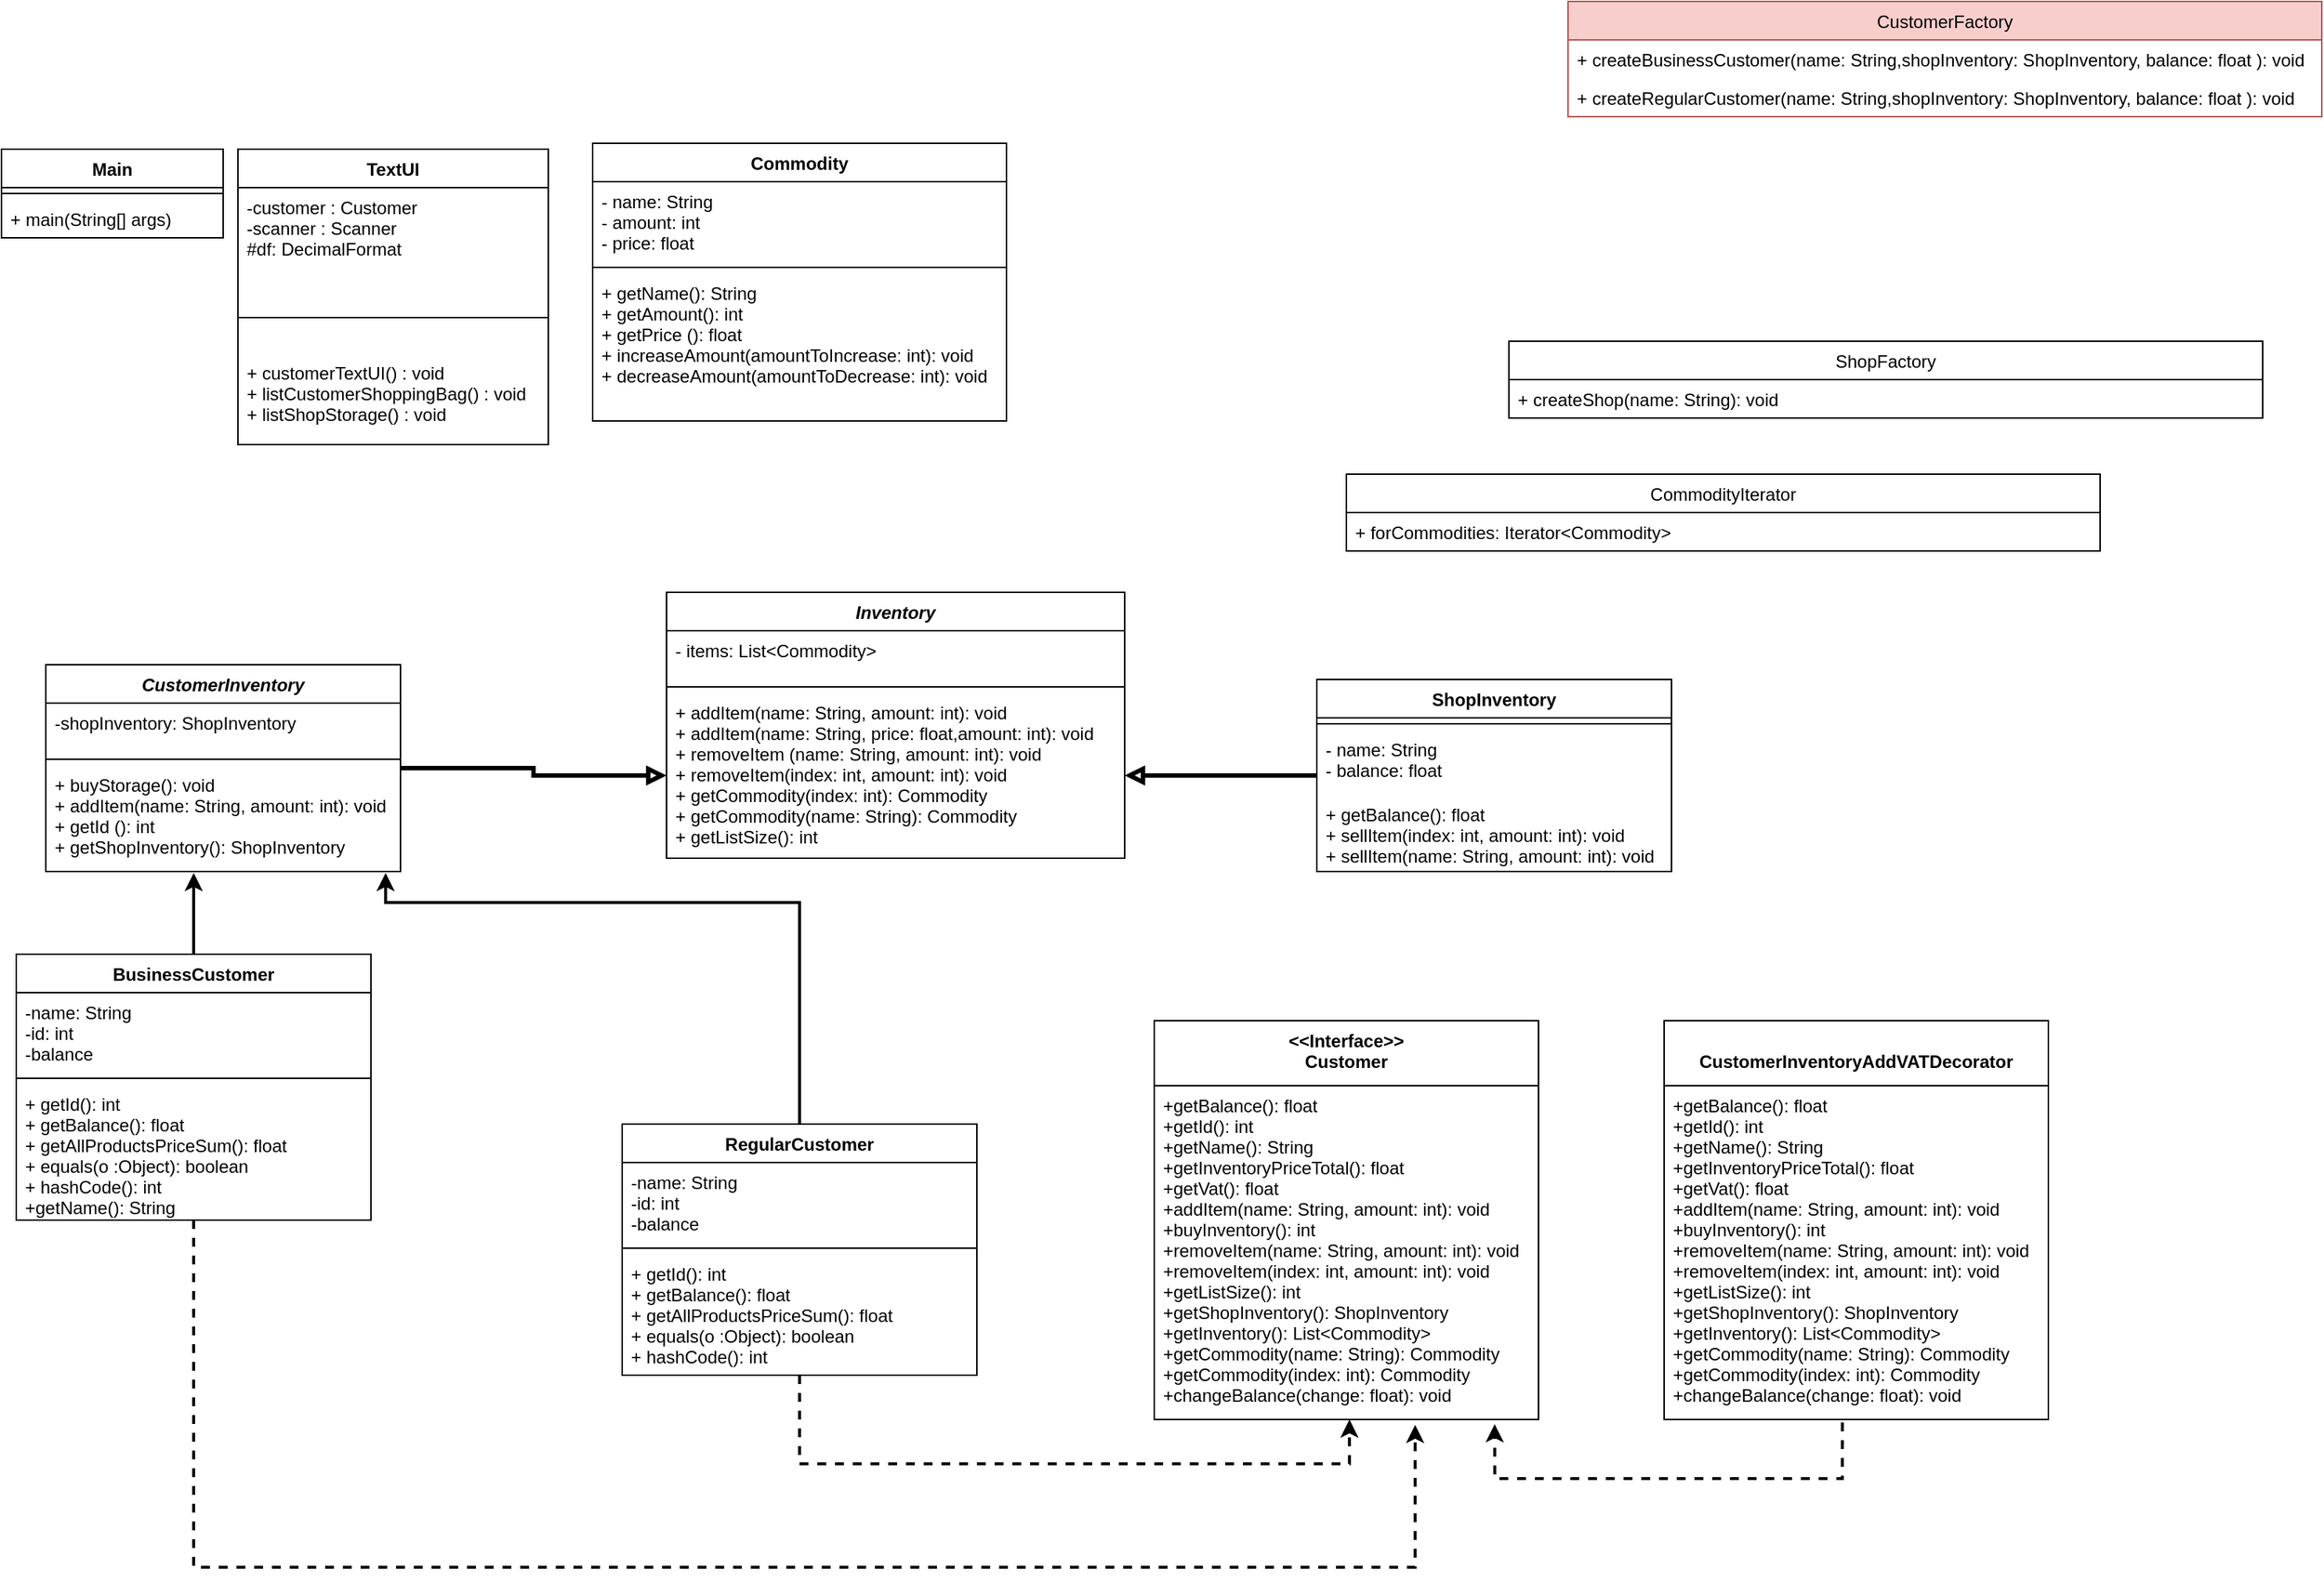 <mxfile version="12.9.3" type="device"><diagram id="_2CIbhA98uzsxXd9trhH" name="Page-1"><mxGraphModel dx="1185" dy="1785" grid="1" gridSize="10" guides="1" tooltips="1" connect="1" arrows="1" fold="1" page="1" pageScale="1" pageWidth="850" pageHeight="1100" math="0" shadow="0"><root><mxCell id="0"/><mxCell id="1" parent="0"/><mxCell id="o2LVs1NPPgNzN8_xBfCU-1" value="Main&#10;" style="swimlane;fontStyle=1;align=center;verticalAlign=top;childLayout=stackLayout;horizontal=1;startSize=26;horizontalStack=0;resizeParent=1;resizeParentMax=0;resizeLast=0;collapsible=1;marginBottom=0;" parent="1" vertex="1"><mxGeometry x="20" y="10" width="150" height="60" as="geometry"/></mxCell><mxCell id="o2LVs1NPPgNzN8_xBfCU-3" value="" style="line;strokeWidth=1;fillColor=none;align=left;verticalAlign=middle;spacingTop=-1;spacingLeft=3;spacingRight=3;rotatable=0;labelPosition=right;points=[];portConstraint=eastwest;" parent="o2LVs1NPPgNzN8_xBfCU-1" vertex="1"><mxGeometry y="26" width="150" height="8" as="geometry"/></mxCell><mxCell id="o2LVs1NPPgNzN8_xBfCU-4" value="+ main(String[] args)" style="text;strokeColor=none;fillColor=none;align=left;verticalAlign=top;spacingLeft=4;spacingRight=4;overflow=hidden;rotatable=0;points=[[0,0.5],[1,0.5]];portConstraint=eastwest;" parent="o2LVs1NPPgNzN8_xBfCU-1" vertex="1"><mxGeometry y="34" width="150" height="26" as="geometry"/></mxCell><mxCell id="o2LVs1NPPgNzN8_xBfCU-6" value="TextUI" style="swimlane;fontStyle=1;align=center;verticalAlign=top;childLayout=stackLayout;horizontal=1;startSize=26;horizontalStack=0;resizeParent=1;resizeParentMax=0;resizeLast=0;collapsible=1;marginBottom=0;" parent="1" vertex="1"><mxGeometry x="180" y="10" width="210" height="200" as="geometry"/></mxCell><mxCell id="o2LVs1NPPgNzN8_xBfCU-7" value="-customer : Customer&#10;-scanner : Scanner&#10;#df: DecimalFormat" style="text;strokeColor=none;fillColor=none;align=left;verticalAlign=top;spacingLeft=4;spacingRight=4;overflow=hidden;rotatable=0;points=[[0,0.5],[1,0.5]];portConstraint=eastwest;" parent="o2LVs1NPPgNzN8_xBfCU-6" vertex="1"><mxGeometry y="26" width="210" height="64" as="geometry"/></mxCell><mxCell id="o2LVs1NPPgNzN8_xBfCU-8" value="" style="line;strokeWidth=1;fillColor=none;align=left;verticalAlign=middle;spacingTop=-1;spacingLeft=3;spacingRight=3;rotatable=0;labelPosition=right;points=[];portConstraint=eastwest;" parent="o2LVs1NPPgNzN8_xBfCU-6" vertex="1"><mxGeometry y="90" width="210" height="48" as="geometry"/></mxCell><mxCell id="o2LVs1NPPgNzN8_xBfCU-9" value="+ customerTextUI() : void&#10;+ listCustomerShoppingBag() : void&#10;+ listShopStorage() : void" style="text;strokeColor=none;fillColor=none;align=left;verticalAlign=top;spacingLeft=4;spacingRight=4;overflow=hidden;rotatable=0;points=[[0,0.5],[1,0.5]];portConstraint=eastwest;" parent="o2LVs1NPPgNzN8_xBfCU-6" vertex="1"><mxGeometry y="138" width="210" height="62" as="geometry"/></mxCell><mxCell id="o2LVs1NPPgNzN8_xBfCU-29" style="edgeStyle=orthogonalEdgeStyle;rounded=0;orthogonalLoop=1;jettySize=auto;html=1;entryX=0;entryY=0.5;entryDx=0;entryDy=0;endArrow=block;endFill=0;shadow=0;strokeWidth=3;" parent="1" source="o2LVs1NPPgNzN8_xBfCU-12" target="o2LVs1NPPgNzN8_xBfCU-28" edge="1"><mxGeometry relative="1" as="geometry"/></mxCell><mxCell id="o2LVs1NPPgNzN8_xBfCU-12" value="CustomerInventory" style="swimlane;fontStyle=3;align=center;verticalAlign=top;childLayout=stackLayout;horizontal=1;startSize=26;horizontalStack=0;resizeParent=1;resizeParentMax=0;resizeLast=0;collapsible=1;marginBottom=0;" parent="1" vertex="1"><mxGeometry x="50" y="359" width="240" height="140" as="geometry"/></mxCell><mxCell id="o2LVs1NPPgNzN8_xBfCU-13" value="-shopInventory: ShopInventory&#10;&#10;" style="text;strokeColor=none;fillColor=none;align=left;verticalAlign=top;spacingLeft=4;spacingRight=4;overflow=hidden;rotatable=0;points=[[0,0.5],[1,0.5]];portConstraint=eastwest;" parent="o2LVs1NPPgNzN8_xBfCU-12" vertex="1"><mxGeometry y="26" width="240" height="34" as="geometry"/></mxCell><mxCell id="o2LVs1NPPgNzN8_xBfCU-14" value="" style="line;strokeWidth=1;fillColor=none;align=left;verticalAlign=middle;spacingTop=-1;spacingLeft=3;spacingRight=3;rotatable=0;labelPosition=right;points=[];portConstraint=eastwest;" parent="o2LVs1NPPgNzN8_xBfCU-12" vertex="1"><mxGeometry y="60" width="240" height="8" as="geometry"/></mxCell><mxCell id="o2LVs1NPPgNzN8_xBfCU-15" value="+ buyStorage(): void&#10;+ addItem(name: String, amount: int): void&#10;+ getId (): int&#10;+ getShopInventory(): ShopInventory" style="text;strokeColor=none;fillColor=none;align=left;verticalAlign=top;spacingLeft=4;spacingRight=4;overflow=hidden;rotatable=0;points=[[0,0.5],[1,0.5]];portConstraint=eastwest;" parent="o2LVs1NPPgNzN8_xBfCU-12" vertex="1"><mxGeometry y="68" width="240" height="72" as="geometry"/></mxCell><mxCell id="o2LVs1NPPgNzN8_xBfCU-30" style="edgeStyle=orthogonalEdgeStyle;rounded=0;orthogonalLoop=1;jettySize=auto;html=1;endArrow=block;endFill=0;strokeWidth=3;" parent="1" source="o2LVs1NPPgNzN8_xBfCU-17" target="o2LVs1NPPgNzN8_xBfCU-28" edge="1"><mxGeometry relative="1" as="geometry"/></mxCell><mxCell id="o2LVs1NPPgNzN8_xBfCU-17" value="ShopInventory" style="swimlane;fontStyle=1;align=center;verticalAlign=top;childLayout=stackLayout;horizontal=1;startSize=26;horizontalStack=0;resizeParent=1;resizeParentMax=0;resizeLast=0;collapsible=1;marginBottom=0;" parent="1" vertex="1"><mxGeometry x="910" y="369" width="240" height="130" as="geometry"/></mxCell><mxCell id="o2LVs1NPPgNzN8_xBfCU-19" value="" style="line;strokeWidth=1;fillColor=none;align=left;verticalAlign=middle;spacingTop=-1;spacingLeft=3;spacingRight=3;rotatable=0;labelPosition=right;points=[];portConstraint=eastwest;" parent="o2LVs1NPPgNzN8_xBfCU-17" vertex="1"><mxGeometry y="26" width="240" height="8" as="geometry"/></mxCell><mxCell id="o2LVs1NPPgNzN8_xBfCU-18" value="- name: String&#10;- balance: float&#10;&#10;&#10;&#10;" style="text;strokeColor=none;fillColor=none;align=left;verticalAlign=top;spacingLeft=4;spacingRight=4;overflow=hidden;rotatable=0;points=[[0,0.5],[1,0.5]];portConstraint=eastwest;" parent="o2LVs1NPPgNzN8_xBfCU-17" vertex="1"><mxGeometry y="34" width="240" height="44" as="geometry"/></mxCell><mxCell id="o2LVs1NPPgNzN8_xBfCU-20" value="+ getBalance(): float&#10;+ sellItem(index: int, amount: int): void&#10;+ sellItem(name: String, amount: int): void&#10;" style="text;strokeColor=none;fillColor=none;align=left;verticalAlign=top;spacingLeft=4;spacingRight=4;overflow=hidden;rotatable=0;points=[[0,0.5],[1,0.5]];portConstraint=eastwest;" parent="o2LVs1NPPgNzN8_xBfCU-17" vertex="1"><mxGeometry y="78" width="240" height="52" as="geometry"/></mxCell><mxCell id="o2LVs1NPPgNzN8_xBfCU-21" value="Commodity" style="swimlane;fontStyle=1;align=center;verticalAlign=top;childLayout=stackLayout;horizontal=1;startSize=26;horizontalStack=0;resizeParent=1;resizeParentMax=0;resizeLast=0;collapsible=1;marginBottom=0;" parent="1" vertex="1"><mxGeometry x="420" y="6" width="280" height="188" as="geometry"/></mxCell><mxCell id="o2LVs1NPPgNzN8_xBfCU-22" value="- name: String &#10;- amount: int&#10;- price: float&#10;&#10;" style="text;strokeColor=none;fillColor=none;align=left;verticalAlign=top;spacingLeft=4;spacingRight=4;overflow=hidden;rotatable=0;points=[[0,0.5],[1,0.5]];portConstraint=eastwest;" parent="o2LVs1NPPgNzN8_xBfCU-21" vertex="1"><mxGeometry y="26" width="280" height="54" as="geometry"/></mxCell><mxCell id="o2LVs1NPPgNzN8_xBfCU-23" value="" style="line;strokeWidth=1;fillColor=none;align=left;verticalAlign=middle;spacingTop=-1;spacingLeft=3;spacingRight=3;rotatable=0;labelPosition=right;points=[];portConstraint=eastwest;" parent="o2LVs1NPPgNzN8_xBfCU-21" vertex="1"><mxGeometry y="80" width="280" height="8" as="geometry"/></mxCell><mxCell id="o2LVs1NPPgNzN8_xBfCU-24" value="+ getName(): String&#10;+ getAmount(): int&#10;+ getPrice (): float&#10;+ increaseAmount(amountToIncrease: int): void&#10;+ decreaseAmount(amountToDecrease: int): void" style="text;strokeColor=none;fillColor=none;align=left;verticalAlign=top;spacingLeft=4;spacingRight=4;overflow=hidden;rotatable=0;points=[[0,0.5],[1,0.5]];portConstraint=eastwest;" parent="o2LVs1NPPgNzN8_xBfCU-21" vertex="1"><mxGeometry y="88" width="280" height="100" as="geometry"/></mxCell><mxCell id="o2LVs1NPPgNzN8_xBfCU-25" value="Inventory" style="swimlane;fontStyle=3;align=center;verticalAlign=top;childLayout=stackLayout;horizontal=1;startSize=26;horizontalStack=0;resizeParent=1;resizeParentMax=0;resizeLast=0;collapsible=1;marginBottom=0;" parent="1" vertex="1"><mxGeometry x="470" y="310" width="310" height="180" as="geometry"/></mxCell><mxCell id="o2LVs1NPPgNzN8_xBfCU-26" value="- items: List&lt;Commodity&gt;&#10;" style="text;strokeColor=none;fillColor=none;align=left;verticalAlign=top;spacingLeft=4;spacingRight=4;overflow=hidden;rotatable=0;points=[[0,0.5],[1,0.5]];portConstraint=eastwest;" parent="o2LVs1NPPgNzN8_xBfCU-25" vertex="1"><mxGeometry y="26" width="310" height="34" as="geometry"/></mxCell><mxCell id="o2LVs1NPPgNzN8_xBfCU-27" value="" style="line;strokeWidth=1;fillColor=none;align=left;verticalAlign=middle;spacingTop=-1;spacingLeft=3;spacingRight=3;rotatable=0;labelPosition=right;points=[];portConstraint=eastwest;" parent="o2LVs1NPPgNzN8_xBfCU-25" vertex="1"><mxGeometry y="60" width="310" height="8" as="geometry"/></mxCell><mxCell id="o2LVs1NPPgNzN8_xBfCU-28" value="+ addItem(name: String, amount: int): void&#10;+ addItem(name: String, price: float,amount: int): void&#10;+ removeItem (name: String, amount: int): void&#10;+ removeItem(index: int, amount: int): void&#10;+ getCommodity(index: int): Commodity&#10;+ getCommodity(name: String): Commodity&#10;+ getListSize(): int" style="text;strokeColor=none;fillColor=none;align=left;verticalAlign=top;spacingLeft=4;spacingRight=4;overflow=hidden;rotatable=0;points=[[0,0.5],[1,0.5]];portConstraint=eastwest;" parent="o2LVs1NPPgNzN8_xBfCU-25" vertex="1"><mxGeometry y="68" width="310" height="112" as="geometry"/></mxCell><mxCell id="jvG8ZitzZlZJ6P22uYL3-2" value="&lt;&lt;Interface&gt;&gt;&#10;Customer" style="swimlane;fontStyle=1;align=center;verticalAlign=top;childLayout=stackLayout;horizontal=1;startSize=44;horizontalStack=0;resizeParent=1;resizeParentMax=0;resizeLast=0;collapsible=1;marginBottom=0;" parent="1" vertex="1"><mxGeometry x="800" y="600" width="260" height="270" as="geometry"/></mxCell><mxCell id="jvG8ZitzZlZJ6P22uYL3-3" value="+getBalance(): float&#10;+getId(): int&#10;+getName(): String&#10;+getInventoryPriceTotal(): float&#10;+getVat(): float&#10;+addItem(name: String, amount: int): void&#10;+buyInventory(): int&#10;+removeItem(name: String, amount: int): void&#10;+removeItem(index: int, amount: int): void&#10;+getListSize(): int&#10;+getShopInventory(): ShopInventory&#10;+getInventory(): List&lt;Commodity&gt;&#10;+getCommodity(name: String): Commodity&#10;+getCommodity(index: int): Commodity&#10;+changeBalance(change: float): void" style="text;strokeColor=none;fillColor=none;align=left;verticalAlign=top;spacingLeft=4;spacingRight=4;overflow=hidden;rotatable=0;points=[[0,0.5],[1,0.5]];portConstraint=eastwest;" parent="jvG8ZitzZlZJ6P22uYL3-2" vertex="1"><mxGeometry y="44" width="260" height="226" as="geometry"/></mxCell><mxCell id="jvG8ZitzZlZJ6P22uYL3-21" style="edgeStyle=orthogonalEdgeStyle;rounded=0;orthogonalLoop=1;jettySize=auto;html=1;entryX=0.508;entryY=1;entryDx=0;entryDy=0;entryPerimeter=0;dashed=1;strokeWidth=2;" parent="1" source="jvG8ZitzZlZJ6P22uYL3-13" target="jvG8ZitzZlZJ6P22uYL3-3" edge="1"><mxGeometry relative="1" as="geometry"><Array as="points"><mxPoint x="560" y="900"/><mxPoint x="932" y="900"/></Array></mxGeometry></mxCell><mxCell id="jvG8ZitzZlZJ6P22uYL3-24" style="edgeStyle=orthogonalEdgeStyle;rounded=0;orthogonalLoop=1;jettySize=auto;html=1;entryX=0.958;entryY=1.014;entryDx=0;entryDy=0;entryPerimeter=0;strokeWidth=2;" parent="1" source="jvG8ZitzZlZJ6P22uYL3-13" target="o2LVs1NPPgNzN8_xBfCU-15" edge="1"><mxGeometry relative="1" as="geometry"><Array as="points"><mxPoint x="560" y="520"/><mxPoint x="280" y="520"/></Array></mxGeometry></mxCell><mxCell id="jvG8ZitzZlZJ6P22uYL3-13" value="RegularCustomer" style="swimlane;fontStyle=1;align=center;verticalAlign=top;childLayout=stackLayout;horizontal=1;startSize=26;horizontalStack=0;resizeParent=1;resizeParentMax=0;resizeLast=0;collapsible=1;marginBottom=0;" parent="1" vertex="1"><mxGeometry x="440" y="670" width="240" height="170" as="geometry"/></mxCell><mxCell id="jvG8ZitzZlZJ6P22uYL3-14" value="-name: String&#10;-id: int&#10;-balance&#10;&#10;" style="text;strokeColor=none;fillColor=none;align=left;verticalAlign=top;spacingLeft=4;spacingRight=4;overflow=hidden;rotatable=0;points=[[0,0.5],[1,0.5]];portConstraint=eastwest;" parent="jvG8ZitzZlZJ6P22uYL3-13" vertex="1"><mxGeometry y="26" width="240" height="54" as="geometry"/></mxCell><mxCell id="jvG8ZitzZlZJ6P22uYL3-15" value="" style="line;strokeWidth=1;fillColor=none;align=left;verticalAlign=middle;spacingTop=-1;spacingLeft=3;spacingRight=3;rotatable=0;labelPosition=right;points=[];portConstraint=eastwest;" parent="jvG8ZitzZlZJ6P22uYL3-13" vertex="1"><mxGeometry y="80" width="240" height="8" as="geometry"/></mxCell><mxCell id="jvG8ZitzZlZJ6P22uYL3-16" value="+ getId(): int&#10;+ getBalance(): float&#10;+ getAllProductsPriceSum(): float&#10;+ equals(o :Object): boolean&#10;+ hashCode(): int" style="text;strokeColor=none;fillColor=none;align=left;verticalAlign=top;spacingLeft=4;spacingRight=4;overflow=hidden;rotatable=0;points=[[0,0.5],[1,0.5]];portConstraint=eastwest;" parent="jvG8ZitzZlZJ6P22uYL3-13" vertex="1"><mxGeometry y="88" width="240" height="82" as="geometry"/></mxCell><mxCell id="jvG8ZitzZlZJ6P22uYL3-22" style="edgeStyle=orthogonalEdgeStyle;rounded=0;orthogonalLoop=1;jettySize=auto;html=1;dashed=1;strokeWidth=2;entryX=0.679;entryY=1.016;entryDx=0;entryDy=0;entryPerimeter=0;" parent="1" source="jvG8ZitzZlZJ6P22uYL3-17" target="jvG8ZitzZlZJ6P22uYL3-3" edge="1"><mxGeometry relative="1" as="geometry"><Array as="points"><mxPoint x="150" y="970"/><mxPoint x="977" y="970"/></Array></mxGeometry></mxCell><mxCell id="jvG8ZitzZlZJ6P22uYL3-23" style="edgeStyle=orthogonalEdgeStyle;rounded=0;orthogonalLoop=1;jettySize=auto;html=1;entryX=0.417;entryY=1.014;entryDx=0;entryDy=0;entryPerimeter=0;strokeWidth=2;" parent="1" source="jvG8ZitzZlZJ6P22uYL3-17" target="o2LVs1NPPgNzN8_xBfCU-15" edge="1"><mxGeometry relative="1" as="geometry"/></mxCell><mxCell id="jvG8ZitzZlZJ6P22uYL3-17" value="BusinessCustomer" style="swimlane;fontStyle=1;align=center;verticalAlign=top;childLayout=stackLayout;horizontal=1;startSize=26;horizontalStack=0;resizeParent=1;resizeParentMax=0;resizeLast=0;collapsible=1;marginBottom=0;" parent="1" vertex="1"><mxGeometry x="30" y="555" width="240" height="180" as="geometry"/></mxCell><mxCell id="jvG8ZitzZlZJ6P22uYL3-18" value="-name: String&#10;-id: int&#10;-balance&#10;&#10;" style="text;strokeColor=none;fillColor=none;align=left;verticalAlign=top;spacingLeft=4;spacingRight=4;overflow=hidden;rotatable=0;points=[[0,0.5],[1,0.5]];portConstraint=eastwest;" parent="jvG8ZitzZlZJ6P22uYL3-17" vertex="1"><mxGeometry y="26" width="240" height="54" as="geometry"/></mxCell><mxCell id="jvG8ZitzZlZJ6P22uYL3-19" value="" style="line;strokeWidth=1;fillColor=none;align=left;verticalAlign=middle;spacingTop=-1;spacingLeft=3;spacingRight=3;rotatable=0;labelPosition=right;points=[];portConstraint=eastwest;" parent="jvG8ZitzZlZJ6P22uYL3-17" vertex="1"><mxGeometry y="80" width="240" height="8" as="geometry"/></mxCell><mxCell id="jvG8ZitzZlZJ6P22uYL3-20" value="+ getId(): int&#10;+ getBalance(): float&#10;+ getAllProductsPriceSum(): float&#10;+ equals(o :Object): boolean&#10;+ hashCode(): int&#10;+getName(): String" style="text;strokeColor=none;fillColor=none;align=left;verticalAlign=top;spacingLeft=4;spacingRight=4;overflow=hidden;rotatable=0;points=[[0,0.5],[1,0.5]];portConstraint=eastwest;" parent="jvG8ZitzZlZJ6P22uYL3-17" vertex="1"><mxGeometry y="88" width="240" height="92" as="geometry"/></mxCell><mxCell id="noYzZflAVq50A8eh-d6W-6" value="ShopFactory" style="swimlane;fontStyle=0;childLayout=stackLayout;horizontal=1;startSize=26;fillColor=none;horizontalStack=0;resizeParent=1;resizeParentMax=0;resizeLast=0;collapsible=1;marginBottom=0;" parent="1" vertex="1"><mxGeometry x="1040" y="140" width="510" height="52" as="geometry"/></mxCell><mxCell id="noYzZflAVq50A8eh-d6W-7" value="+ createShop(name: String): void" style="text;strokeColor=none;fillColor=none;align=left;verticalAlign=top;spacingLeft=4;spacingRight=4;overflow=hidden;rotatable=0;points=[[0,0.5],[1,0.5]];portConstraint=eastwest;" parent="noYzZflAVq50A8eh-d6W-6" vertex="1"><mxGeometry y="26" width="510" height="26" as="geometry"/></mxCell><mxCell id="P7vGFUbxvGwFwNoQ0699-1" value="&#10;CustomerInventoryAddVATDecorator" style="swimlane;fontStyle=1;align=center;verticalAlign=top;childLayout=stackLayout;horizontal=1;startSize=44;horizontalStack=0;resizeParent=1;resizeParentMax=0;resizeLast=0;collapsible=1;marginBottom=0;" parent="1" vertex="1"><mxGeometry x="1145" y="600" width="260" height="270" as="geometry"/></mxCell><mxCell id="P7vGFUbxvGwFwNoQ0699-2" value="+getBalance(): float&#10;+getId(): int&#10;+getName(): String&#10;+getInventoryPriceTotal(): float&#10;+getVat(): float&#10;+addItem(name: String, amount: int): void&#10;+buyInventory(): int&#10;+removeItem(name: String, amount: int): void&#10;+removeItem(index: int, amount: int): void&#10;+getListSize(): int&#10;+getShopInventory(): ShopInventory&#10;+getInventory(): List&lt;Commodity&gt;&#10;+getCommodity(name: String): Commodity&#10;+getCommodity(index: int): Commodity&#10;+changeBalance(change: float): void" style="text;strokeColor=none;fillColor=none;align=left;verticalAlign=top;spacingLeft=4;spacingRight=4;overflow=hidden;rotatable=0;points=[[0,0.5],[1,0.5]];portConstraint=eastwest;" parent="P7vGFUbxvGwFwNoQ0699-1" vertex="1"><mxGeometry y="44" width="260" height="226" as="geometry"/></mxCell><mxCell id="P7vGFUbxvGwFwNoQ0699-4" style="edgeStyle=orthogonalEdgeStyle;rounded=0;orthogonalLoop=1;jettySize=auto;html=1;entryX=0.886;entryY=1.014;entryDx=0;entryDy=0;entryPerimeter=0;dashed=1;strokeWidth=2;exitX=0.464;exitY=1.009;exitDx=0;exitDy=0;exitPerimeter=0;" parent="1" source="P7vGFUbxvGwFwNoQ0699-2" target="jvG8ZitzZlZJ6P22uYL3-3" edge="1"><mxGeometry relative="1" as="geometry"><Array as="points"><mxPoint x="1266" y="910"/><mxPoint x="1030" y="910"/></Array><mxPoint x="570.059" y="850.0" as="sourcePoint"/><mxPoint x="942.08" y="880.0" as="targetPoint"/></mxGeometry></mxCell><mxCell id="noYzZflAVq50A8eh-d6W-1" value="CustomerFactory" style="swimlane;fontStyle=0;childLayout=stackLayout;horizontal=1;startSize=26;fillColor=#f8cecc;horizontalStack=0;resizeParent=1;resizeParentMax=0;resizeLast=0;collapsible=1;marginBottom=0;strokeColor=#b85450;" parent="1" vertex="1"><mxGeometry x="1080" y="-90" width="510" height="78" as="geometry"/></mxCell><mxCell id="noYzZflAVq50A8eh-d6W-2" value="+ createBusinessCustomer(name: String,shopInventory: ShopInventory, balance: float ): void" style="text;strokeColor=none;fillColor=none;align=left;verticalAlign=top;spacingLeft=4;spacingRight=4;overflow=hidden;rotatable=0;points=[[0,0.5],[1,0.5]];portConstraint=eastwest;" parent="noYzZflAVq50A8eh-d6W-1" vertex="1"><mxGeometry y="26" width="510" height="26" as="geometry"/></mxCell><mxCell id="noYzZflAVq50A8eh-d6W-3" value="+ createRegularCustomer(name: String,shopInventory: ShopInventory, balance: float ): void" style="text;strokeColor=none;fillColor=none;align=left;verticalAlign=top;spacingLeft=4;spacingRight=4;overflow=hidden;rotatable=0;points=[[0,0.5],[1,0.5]];portConstraint=eastwest;" parent="noYzZflAVq50A8eh-d6W-1" vertex="1"><mxGeometry y="52" width="510" height="26" as="geometry"/></mxCell><mxCell id="P7vGFUbxvGwFwNoQ0699-5" value="CommodityIterator" style="swimlane;fontStyle=0;childLayout=stackLayout;horizontal=1;startSize=26;fillColor=none;horizontalStack=0;resizeParent=1;resizeParentMax=0;resizeLast=0;collapsible=1;marginBottom=0;" parent="1" vertex="1"><mxGeometry x="930" y="230" width="510" height="52" as="geometry"/></mxCell><mxCell id="P7vGFUbxvGwFwNoQ0699-6" value="+ forCommodities: Iterator&lt;Commodity&gt;" style="text;strokeColor=none;fillColor=none;align=left;verticalAlign=top;spacingLeft=4;spacingRight=4;overflow=hidden;rotatable=0;points=[[0,0.5],[1,0.5]];portConstraint=eastwest;" parent="P7vGFUbxvGwFwNoQ0699-5" vertex="1"><mxGeometry y="26" width="510" height="26" as="geometry"/></mxCell></root></mxGraphModel></diagram></mxfile>